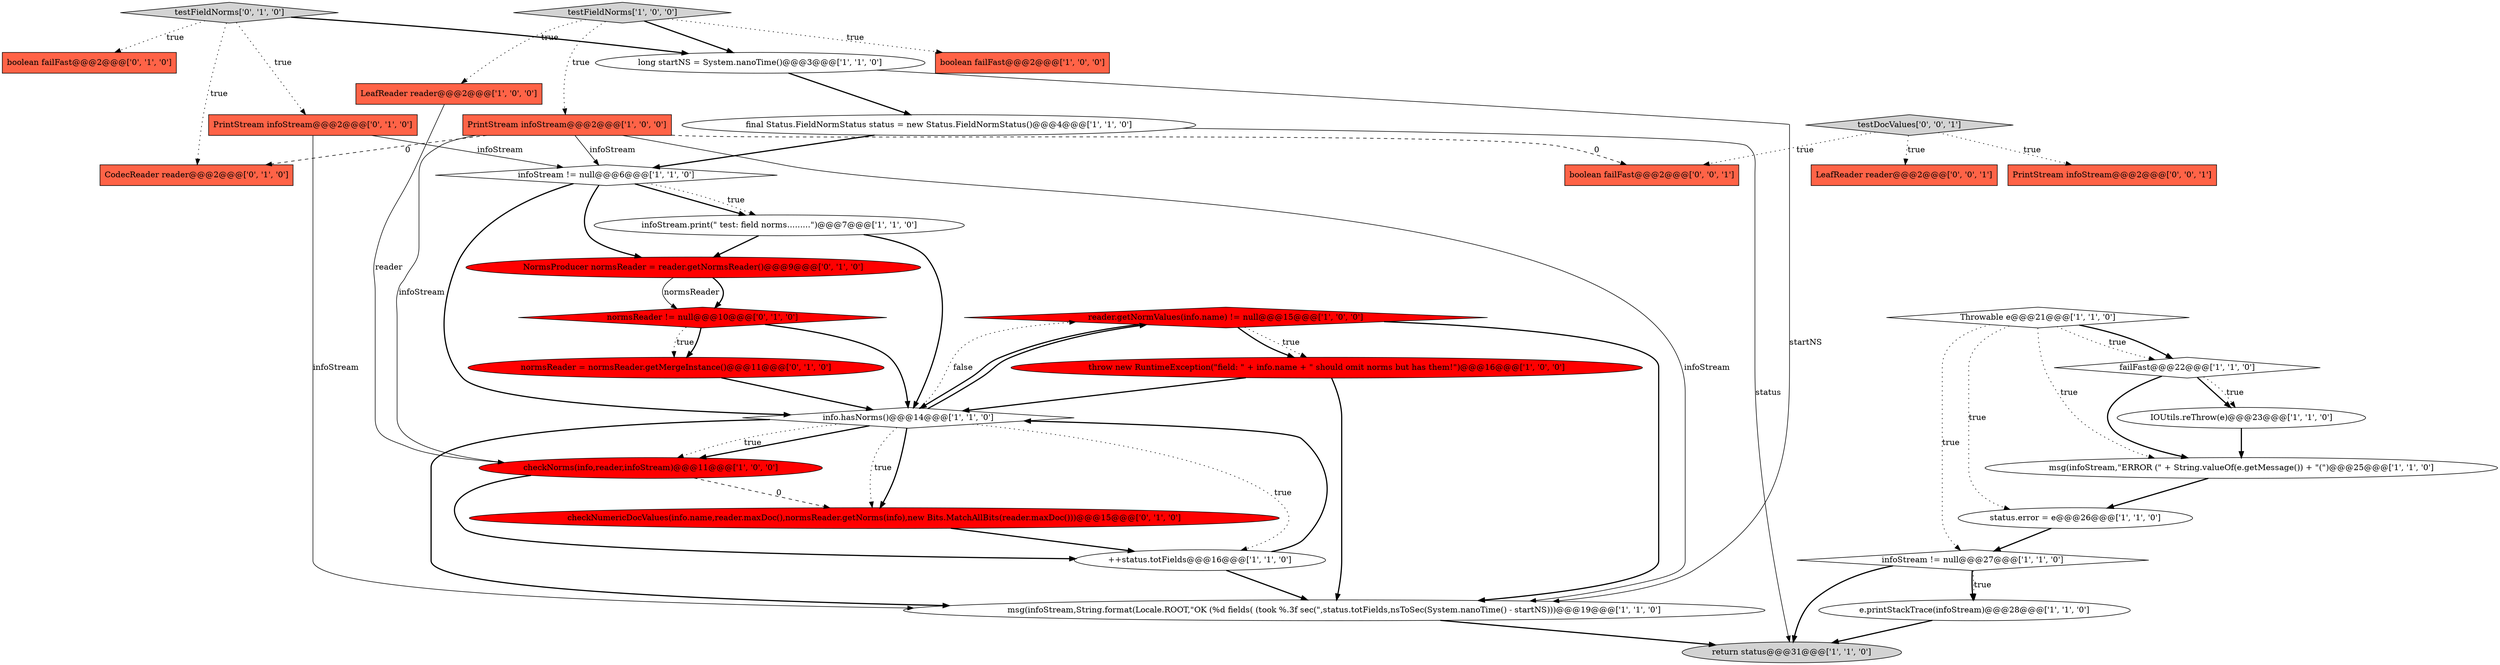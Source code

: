 digraph {
1 [style = filled, label = "infoStream != null@@@27@@@['1', '1', '0']", fillcolor = white, shape = diamond image = "AAA0AAABBB1BBB"];
8 [style = filled, label = "infoStream.print(\" test: field norms.........\")@@@7@@@['1', '1', '0']", fillcolor = white, shape = ellipse image = "AAA0AAABBB1BBB"];
30 [style = filled, label = "LeafReader reader@@@2@@@['0', '0', '1']", fillcolor = tomato, shape = box image = "AAA0AAABBB3BBB"];
17 [style = filled, label = "testFieldNorms['1', '0', '0']", fillcolor = lightgray, shape = diamond image = "AAA0AAABBB1BBB"];
28 [style = filled, label = "CodecReader reader@@@2@@@['0', '1', '0']", fillcolor = tomato, shape = box image = "AAA1AAABBB2BBB"];
20 [style = filled, label = "return status@@@31@@@['1', '1', '0']", fillcolor = lightgray, shape = ellipse image = "AAA0AAABBB1BBB"];
9 [style = filled, label = "reader.getNormValues(info.name) != null@@@15@@@['1', '0', '0']", fillcolor = red, shape = diamond image = "AAA1AAABBB1BBB"];
22 [style = filled, label = "normsReader != null@@@10@@@['0', '1', '0']", fillcolor = red, shape = diamond image = "AAA1AAABBB2BBB"];
29 [style = filled, label = "normsReader = normsReader.getMergeInstance()@@@11@@@['0', '1', '0']", fillcolor = red, shape = ellipse image = "AAA1AAABBB2BBB"];
3 [style = filled, label = "info.hasNorms()@@@14@@@['1', '1', '0']", fillcolor = white, shape = diamond image = "AAA0AAABBB1BBB"];
18 [style = filled, label = "e.printStackTrace(infoStream)@@@28@@@['1', '1', '0']", fillcolor = white, shape = ellipse image = "AAA0AAABBB1BBB"];
5 [style = filled, label = "infoStream != null@@@6@@@['1', '1', '0']", fillcolor = white, shape = diamond image = "AAA0AAABBB1BBB"];
32 [style = filled, label = "testDocValues['0', '0', '1']", fillcolor = lightgray, shape = diamond image = "AAA0AAABBB3BBB"];
7 [style = filled, label = "long startNS = System.nanoTime()@@@3@@@['1', '1', '0']", fillcolor = white, shape = ellipse image = "AAA0AAABBB1BBB"];
27 [style = filled, label = "testFieldNorms['0', '1', '0']", fillcolor = lightgray, shape = diamond image = "AAA0AAABBB2BBB"];
21 [style = filled, label = "PrintStream infoStream@@@2@@@['1', '0', '0']", fillcolor = tomato, shape = box image = "AAA1AAABBB1BBB"];
25 [style = filled, label = "checkNumericDocValues(info.name,reader.maxDoc(),normsReader.getNorms(info),new Bits.MatchAllBits(reader.maxDoc()))@@@15@@@['0', '1', '0']", fillcolor = red, shape = ellipse image = "AAA1AAABBB2BBB"];
19 [style = filled, label = "msg(infoStream,String.format(Locale.ROOT,\"OK (%d fields( (took %.3f sec(\",status.totFields,nsToSec(System.nanoTime() - startNS)))@@@19@@@['1', '1', '0']", fillcolor = white, shape = ellipse image = "AAA0AAABBB1BBB"];
2 [style = filled, label = "final Status.FieldNormStatus status = new Status.FieldNormStatus()@@@4@@@['1', '1', '0']", fillcolor = white, shape = ellipse image = "AAA0AAABBB1BBB"];
16 [style = filled, label = "IOUtils.reThrow(e)@@@23@@@['1', '1', '0']", fillcolor = white, shape = ellipse image = "AAA0AAABBB1BBB"];
23 [style = filled, label = "PrintStream infoStream@@@2@@@['0', '1', '0']", fillcolor = tomato, shape = box image = "AAA0AAABBB2BBB"];
24 [style = filled, label = "boolean failFast@@@2@@@['0', '1', '0']", fillcolor = tomato, shape = box image = "AAA0AAABBB2BBB"];
26 [style = filled, label = "NormsProducer normsReader = reader.getNormsReader()@@@9@@@['0', '1', '0']", fillcolor = red, shape = ellipse image = "AAA1AAABBB2BBB"];
0 [style = filled, label = "throw new RuntimeException(\"field: \" + info.name + \" should omit norms but has them!\")@@@16@@@['1', '0', '0']", fillcolor = red, shape = ellipse image = "AAA1AAABBB1BBB"];
11 [style = filled, label = "msg(infoStream,\"ERROR (\" + String.valueOf(e.getMessage()) + \"(\")@@@25@@@['1', '1', '0']", fillcolor = white, shape = ellipse image = "AAA0AAABBB1BBB"];
33 [style = filled, label = "boolean failFast@@@2@@@['0', '0', '1']", fillcolor = tomato, shape = box image = "AAA0AAABBB3BBB"];
15 [style = filled, label = "Throwable e@@@21@@@['1', '1', '0']", fillcolor = white, shape = diamond image = "AAA0AAABBB1BBB"];
12 [style = filled, label = "boolean failFast@@@2@@@['1', '0', '0']", fillcolor = tomato, shape = box image = "AAA0AAABBB1BBB"];
4 [style = filled, label = "LeafReader reader@@@2@@@['1', '0', '0']", fillcolor = tomato, shape = box image = "AAA0AAABBB1BBB"];
13 [style = filled, label = "++status.totFields@@@16@@@['1', '1', '0']", fillcolor = white, shape = ellipse image = "AAA0AAABBB1BBB"];
31 [style = filled, label = "PrintStream infoStream@@@2@@@['0', '0', '1']", fillcolor = tomato, shape = box image = "AAA0AAABBB3BBB"];
10 [style = filled, label = "status.error = e@@@26@@@['1', '1', '0']", fillcolor = white, shape = ellipse image = "AAA0AAABBB1BBB"];
14 [style = filled, label = "failFast@@@22@@@['1', '1', '0']", fillcolor = white, shape = diamond image = "AAA0AAABBB1BBB"];
6 [style = filled, label = "checkNorms(info,reader,infoStream)@@@11@@@['1', '0', '0']", fillcolor = red, shape = ellipse image = "AAA1AAABBB1BBB"];
5->3 [style = bold, label=""];
0->3 [style = bold, label=""];
14->16 [style = bold, label=""];
5->8 [style = bold, label=""];
22->29 [style = dotted, label="true"];
3->9 [style = dotted, label="false"];
23->5 [style = solid, label="infoStream"];
9->0 [style = dotted, label="true"];
16->11 [style = bold, label=""];
9->0 [style = bold, label=""];
15->14 [style = bold, label=""];
21->19 [style = solid, label="infoStream"];
21->28 [style = dashed, label="0"];
0->19 [style = bold, label=""];
3->25 [style = bold, label=""];
25->13 [style = bold, label=""];
17->4 [style = dotted, label="true"];
19->20 [style = bold, label=""];
29->3 [style = bold, label=""];
8->3 [style = bold, label=""];
22->29 [style = bold, label=""];
5->26 [style = bold, label=""];
1->20 [style = bold, label=""];
27->23 [style = dotted, label="true"];
3->6 [style = bold, label=""];
1->18 [style = bold, label=""];
15->10 [style = dotted, label="true"];
27->24 [style = dotted, label="true"];
3->6 [style = dotted, label="true"];
15->14 [style = dotted, label="true"];
3->25 [style = dotted, label="true"];
32->33 [style = dotted, label="true"];
26->22 [style = bold, label=""];
1->18 [style = dotted, label="true"];
17->7 [style = bold, label=""];
3->9 [style = bold, label=""];
2->20 [style = solid, label="status"];
22->3 [style = bold, label=""];
14->16 [style = dotted, label="true"];
18->20 [style = bold, label=""];
27->28 [style = dotted, label="true"];
13->19 [style = bold, label=""];
13->3 [style = bold, label=""];
3->19 [style = bold, label=""];
17->12 [style = dotted, label="true"];
23->19 [style = solid, label="infoStream"];
6->25 [style = dashed, label="0"];
11->10 [style = bold, label=""];
7->2 [style = bold, label=""];
15->1 [style = dotted, label="true"];
21->33 [style = dashed, label="0"];
6->13 [style = bold, label=""];
27->7 [style = bold, label=""];
32->30 [style = dotted, label="true"];
15->11 [style = dotted, label="true"];
9->19 [style = bold, label=""];
9->3 [style = bold, label=""];
4->6 [style = solid, label="reader"];
26->22 [style = solid, label="normsReader"];
21->5 [style = solid, label="infoStream"];
21->6 [style = solid, label="infoStream"];
7->19 [style = solid, label="startNS"];
5->8 [style = dotted, label="true"];
10->1 [style = bold, label=""];
17->21 [style = dotted, label="true"];
14->11 [style = bold, label=""];
32->31 [style = dotted, label="true"];
3->13 [style = dotted, label="true"];
2->5 [style = bold, label=""];
8->26 [style = bold, label=""];
}
